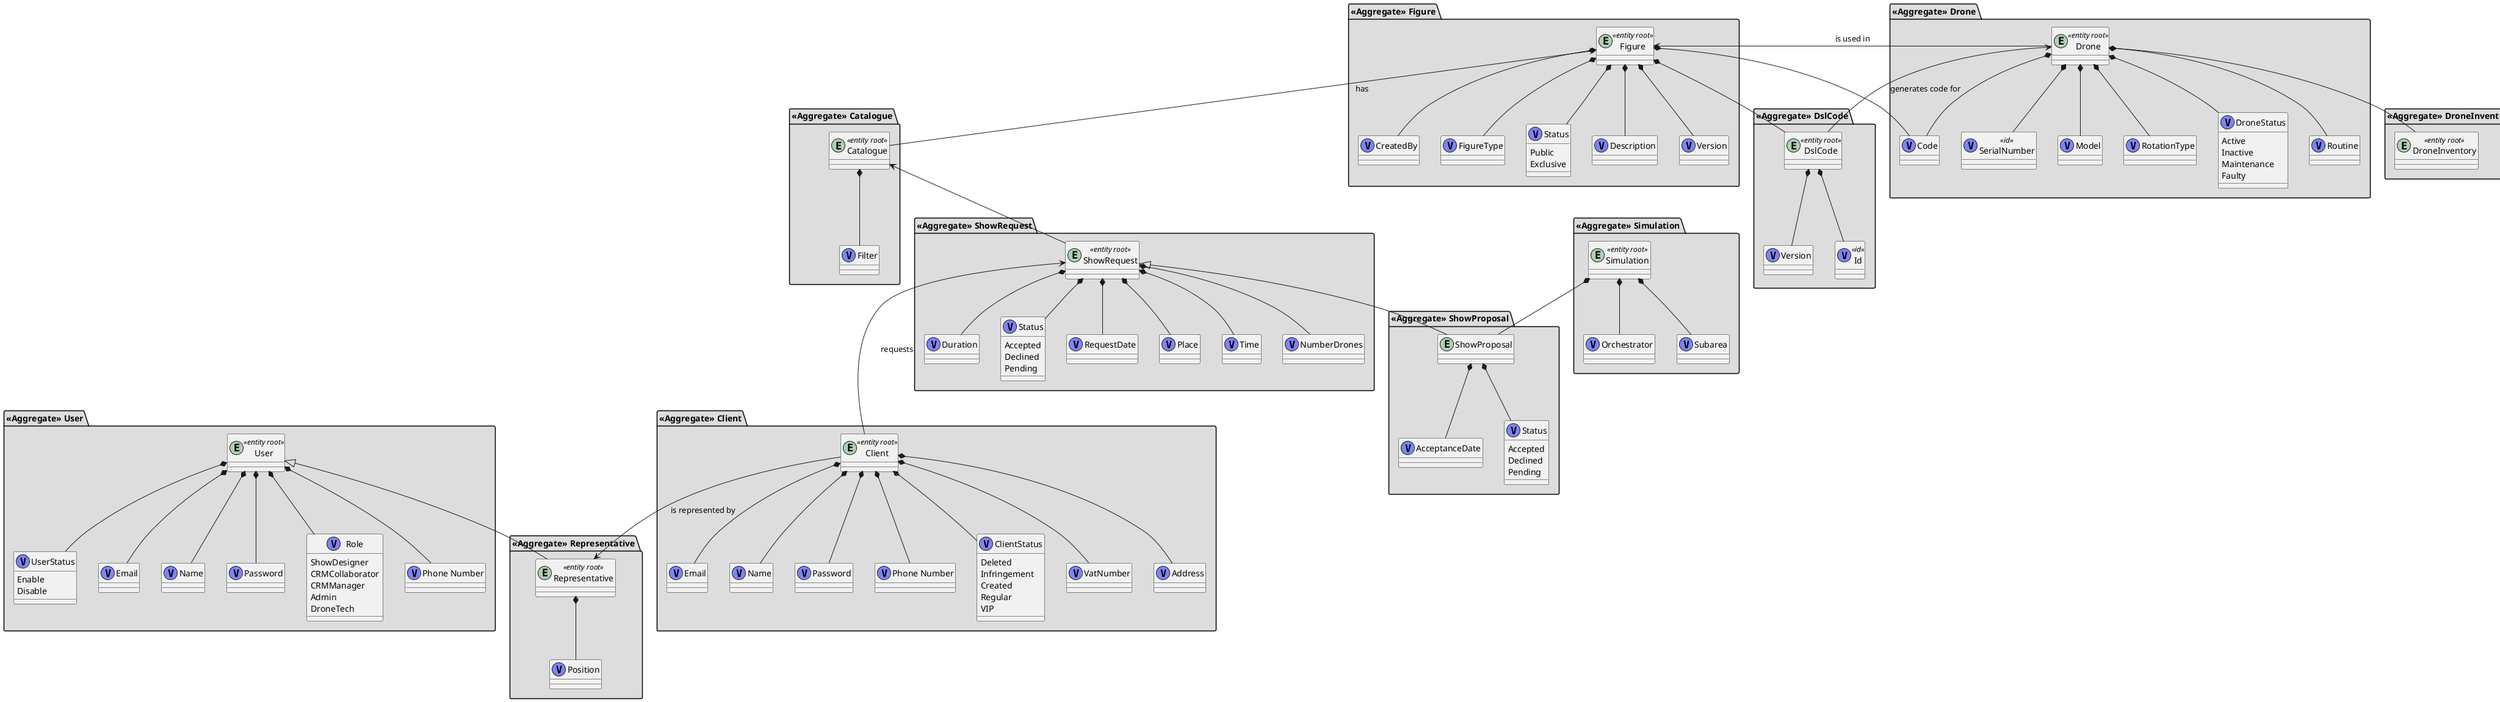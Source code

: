 @startuml

package "**«Aggregate» User**" #DDDDDD {

        entity "User" as entity_user <<entity root>> {
        }




        class "UserStatus" as vObject_userStatus <<(V, #7E84F7)>> {
            Enable
            Disable
        }


        class "Email" as vObject_email <<(V, #7E84F7)>> {
        }

        class "Name" as vObject_name <<(V, #7E84F7)>> {
        }

        class "Password" as vObject_password <<(V, #7E84F7)>> {
        }

        class "Role" as vObject_role <<(V, #7E84F7)>> {
            ShowDesigner
            CRMCollaborator
            CRMManager
            Admin
            DroneTech
        }

        class "Phone Number" as vObject_phoneNumber <<(V, #7E84F7)>> {
        }
        entity_user *--down vObject_userStatus


        entity_user *--down vObject_email
        entity_user *--down vObject_password
        entity_user *--down vObject_name
        entity_user *--down vObject_phoneNumber
        entity_user *--down vObject_role
}


package "**«Aggregate» Representative**" #DDDDDD {

    entity "Representative" as entity_repesentative <<entity root>> {
    }

    class "Position" as vObject_position <<(V, #7E84F7)>> {
    }

    entity_repesentative *--down vObject_position


}


package "**«Aggregate» Client**" #DDDDDD {

        entity "Client" as entity_client <<entity root>> {
        }
        class "VatNumber" as vObject_vatNumber <<(V, #7E84F7)>> {
        }
        class "Address" as vObject_customerAddress <<(V, #7E84F7)>> {
        }
        class "Email" as vObject_email <<(V, #7E84F7)>> {
        }

        class "Name" as vObject_name <<(V, #7E84F7)>> {
        }

        class "Password" as vObject_password <<(V, #7E84F7)>> {
        }

        class "Phone Number" as vObject_phoneNumber <<(V, #7E84F7)>> {
        }





        class "ClientStatus" as vObject_clientStatus <<(V, #7E84F7)>> {
                    Deleted
                    Infringement
                    Created
                    Regular
                    VIP
        }

        entity_client *--down vObject_clientStatus
        entity_client *--down vObject_customerAddress
        entity_client *--down vObject_vatNumber
        entity_client *--down vObject_email
        entity_client *--down vObject_name
        entity_client *--down vObject_password
        entity_client *--down vObject_phoneNumber


}

package "**«Aggregate» Drone**" #DDDDDD {

        entity "Drone" as entity_drone <<entity root>> {
        }
        class "Routine" as vObject_routine <<(V, #7E84F7)>> {
        }
        class "SerialNumber" as vObject_serialNumber <<id>> <<(V, #7E84F7)>> {
        }
        class "Code" as vObject_code <<(V, #7E84F7)>> {
        }
        class "Model" as vObject_model <<(V, #7E84F7)>> {
        }
        class "RotationType" as vObject_rotationType <<(V, #7E84F7)>> {
        }
        class "DroneStatus" as vObject_droneStatus <<(V, #7E84F7)>> {
            Active
            Inactive
            Maintenance
            Faulty
        }

        entity_drone *--down vObject_droneStatus

        entity_drone *--down vObject_model
        entity_drone *--down vObject_code
        entity_drone *--down vObject_routine
        entity_drone *--down vObject_serialNumber
        entity_drone *--down vObject_rotationType
}
package "**«Aggregate» DroneInventory**" #DDDDDD {

    entity "DroneInventory" as entity_droneInventory  <<entity root>> {
    }

}

package "**«Aggregate» ShowRequest**" #DDDDDD {

    entity "ShowRequest" as entity_showRequest  <<entity root>> {
    }


    class "RequestDate" as vObject_requestDate <<(V, #7E84F7)>> {
    }
    class "Place" as vObject_showPlace <<(V, #7E84F7)>> {
    }
    class "Time" as vObject_showTime <<(V, #7E84F7)>> {
    }
    class "NumberDrones" as vObject_showNumberDrones <<(V, #7E84F7)>> {
    }
    class "Duration" as vObject_showDuration <<(V, #7E84F7)>> {
    }

    class "Status" as vObject_status <<(V, #7E84F7)>> {
        Accepted
        Declined
        Pending
    }

    entity_showRequest *--down vObject_showPlace
    entity_showRequest *--down vObject_showTime
    entity_showRequest *--down vObject_showNumberDrones
    entity_showRequest *--down vObject_showDuration
    entity_showRequest *--down vObject_status
    entity_showRequest *--down vObject_requestDate

}

package "**«Aggregate» ShowProposal**" #DDDDDD {


    entity "ShowProposal" as entity_showProposal    {
    }

    class "AcceptanceDate" as vObject_acceptanceDate <<(V, #7E84F7)>> {
    }

    class "Status" as vObject_status <<(V, #7E84F7)>> {
        Accepted
        Declined
        Pending
    }

    entity_showProposal *--down vObject_acceptanceDate
    entity_showProposal *--down vObject_status


}

package "**«Aggregate» Simulation**" #DDDDDD {

    entity "Simulation" as entity_simulation  <<entity root>> {
    }
    class "Orchestrator" as vObject_orchestrator <<(V, #7E84F7)>> {
    }
    class "Subarea" as vObject_subarea <<(V, #7E84F7)>> {
    }

    entity_simulation*--down vObject_orchestrator
    entity_simulation*--down vObject_subarea
}


package "**«Aggregate» Figure**" #DDDDDD {

        entity "Figure" as entity_figure <<entity root>> {
        }
        class "Description" as vObject_description <<(V, #7E84F7)>> {
        }
        class "Version" as vObject_figureVersion <<(V, #7E84F7)>> {
        }
        class "CreatedBy" as vObject_createdBy <<(V, #7E84F7)>> {
        }
        class "FigureType" as vObject_figureType <<(V, #7E84F7)>> {
        }
        class "Status" as vObject_status <<(V, #7E84F7)>> {
            Public
            Exclusive
        }

        entity_figure *--down vObject_figureType
        entity_figure *--down vObject_status
        entity_figure *--down vObject_createdBy
        entity_figure *--down vObject_description
        entity_figure *--down vObject_figureVersion
        entity_figure *--down vObject_code

}
package "**«Aggregate» DslCode**" #DDDDDD {

    entity "DslCode" as entity_dslCode  <<entity root>> {
    }
    class "Version" as vObject_version <<(V, #7E84F7)>> {
    }
    class "Id" as vObject_id <<id>> <<(V, #7E84F7)>> {
    }


    entity_dslCode *--down vObject_version
    entity_dslCode *--down vObject_id
}

package "**«Aggregate» Catalogue**" #DDDDDD {

    entity "Catalogue" as entity_catalogue <<entity root>> {
    }
    class "Filter" as vObject_filter <<(V, #7E84F7)>> {
    }

    entity_catalogue *--down vObject_filter
}






entity_drone --> entity_figure: "is used in"
entity_drone *--down entity_droneInventory

entity_client --> entity_repesentative: "is represented by"
entity_client ---up> entity_showRequest: "requests"

entity_dslCode --> entity_drone: "generates code for"

entity_figure *-- entity_dslCode
entity_figure <-- entity_catalogue: "has"

entity_catalogue <-- entity_showRequest

entity_simulation *--down entity_showProposal
entity_user <|-- entity_repesentative

entity_showRequest <|-- entity_showProposal

@enduml